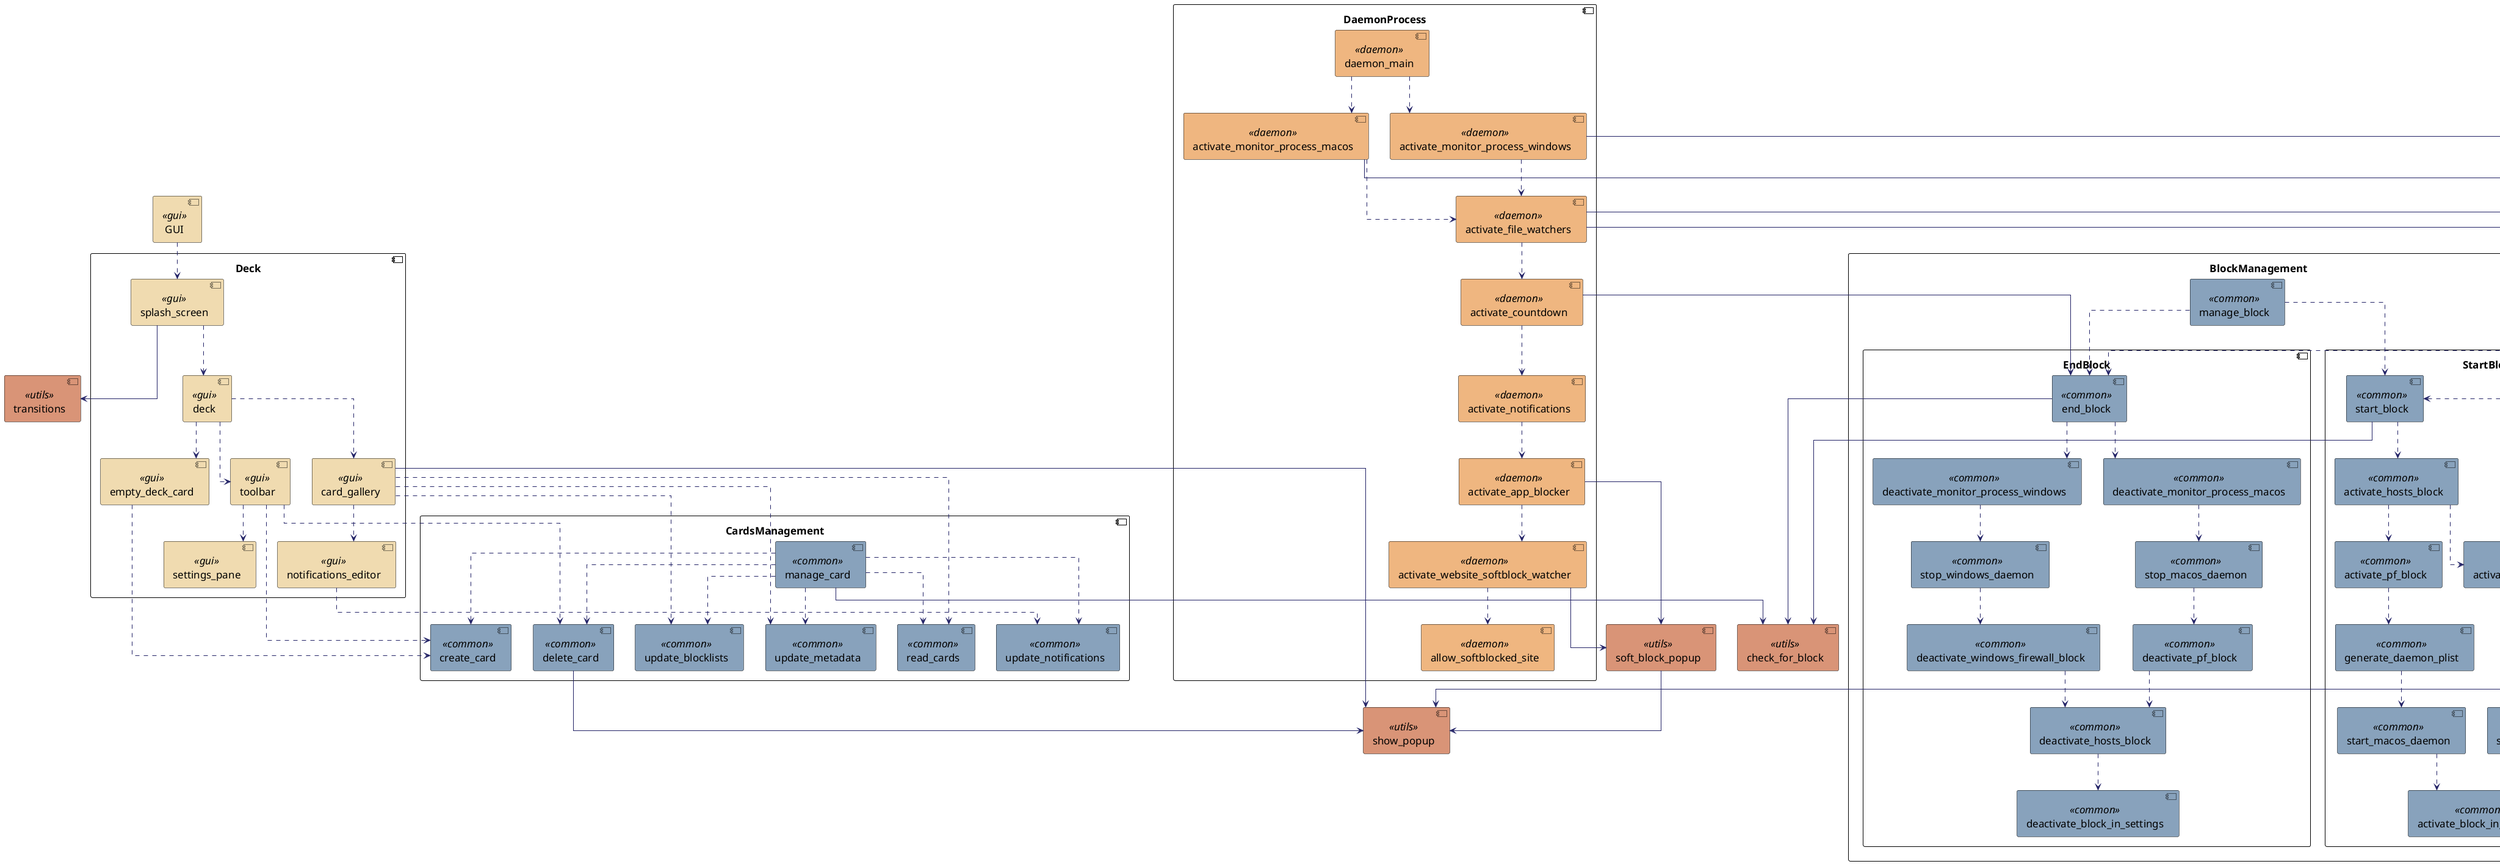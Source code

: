 @startuml
skinparam componentStyle uml2
skinparam linetype ortho
skinparam ArrowFontStyle normal

skinparam component {
    FontColor          black
    FontColor<<monitor>> white
    AttributeFontColor black
    FontSize           17
    AttributeFontSize  15
    AttributeFontname  Droid Sans Mono
    BackgroundColor<<gui>> #f0dbb0
    BackgroundColor<<common>> #88a2bc
    BackgroundColor<<utils>> #d99477
    BackgroundColor<<daemon>> #efb680
    BackgroundColor<<monitor>> #4f6a8f
    BorderColor        black
    ArrowColor         #222266
}


[GUI] <<gui>>

[check_for_block] <<utils>>
[cheater_popup] <<utils>>
[soft_block_popup] <<utils>>
[show_popup] <<utils>>
[transitions] <<utils>>

[cheater_popup] --> [show_popup]
[soft_block_popup] --> [show_popup]

component InitSequence {
    [init] <<common>>
    [check_for_settings] <<common>>
    [create_settings] <<common>>
    [activate_tutorial] <<common>>

    [init] .down.> [check_for_settings]
    [check_for_settings] .down.> [create_settings]
    [create_settings] .down.> [activate_tutorial]
}


component CardsManagement {
    [manage_card] <<common>>
    [read_cards] <<common>>
    [create_card] <<common>>
    [delete_card] <<common>>
    [update_metadata] <<common>>
    [update_blocklists] <<common>>
    [update_notifications] <<common>>

    [manage_card] --> [check_for_block]
    [manage_card] .down.> [create_card]
    [manage_card] .down.> [read_cards]
    [manage_card] .down.> [update_metadata]
    [manage_card] .down.> [update_blocklists]
    [manage_card] .down.> [update_notifications]
    [manage_card] .down.> [delete_card]

    [delete_card] --> [show_popup]
}

component BlockManagement {
    [manage_block] <<common>>

    component StartBlock {
        [start_block] <<common>>
        [activate_hosts_block] <<common>>
        [activate_pf_block] <<common>>
        [activate_windows_firewall_block] <<common>>
        [generate_daemon_plist] <<common>>
        [start_macos_daemon] <<common>>
        [start_windows_daemon] <<common>>
        [activate_block_in_settings] <<common>>

        [manage_block] .down.> [start_block]

        [start_block] --> [check_for_block]
        [start_block] .down.> [activate_hosts_block]

        [activate_hosts_block] .down.> [activate_pf_block]
        [activate_hosts_block] .down.> [activate_windows_firewall_block]

        [activate_pf_block] .down.> [generate_daemon_plist]
        [activate_windows_firewall_block] .down.> [start_windows_daemon]

        [generate_daemon_plist] .down.> [start_macos_daemon]
        [start_macos_daemon] .down.> [activate_block_in_settings]
        [start_windows_daemon] .down.> [activate_block_in_settings]
    }

    component EndBlock {
        [end_block] <<common>>
        [deactivate_monitor_process_macos] <<common>>
        [deactivate_monitor_process_windows] <<common>>
        [deactivate_hosts_block] <<common>>
        [deactivate_pf_block] <<common>>
        [deactivate_windows_firewall_block] <<common>>
        [stop_macos_daemon] <<common>>
        [stop_windows_daemon] <<common>>
        [deactivate_block_in_settings] <<common>>

        [manage_block] .down.> [end_block]

        [end_block] --> [check_for_block]
        [end_block] .down.> [deactivate_monitor_process_macos]
        [end_block] .down.> [deactivate_monitor_process_windows]
        [deactivate_monitor_process_macos] .down.> [stop_macos_daemon]
        [deactivate_monitor_process_windows] .down.> [stop_windows_daemon]

        [stop_macos_daemon] .down.> [deactivate_pf_block]
        [stop_windows_daemon] .down.> [deactivate_windows_firewall_block]

        [deactivate_pf_block] .down.> [deactivate_hosts_block]
        [deactivate_windows_firewall_block] .down.> [deactivate_hosts_block]

        [deactivate_hosts_block] .down.> [deactivate_block_in_settings]
    }
}


component IntegrityFix {
    [integrity_fix] <<common>>

    [integrity_fix] .down.> [init]
    [integrity_fix] --> [cheater_popup]
    [integrity_fix] .down.> [end_block]
    [integrity_fix] .down.> [start_block]
}


component MonitorProcess {
    [monitor_main] <<monitor>>
    [daemon_watcher] <<monitor>>
    [restore_daemon] <<monitor>>

    [monitor_main] .down.> [daemon_watcher]
    [daemon_watcher] .down.> [restore_daemon]
}


component DaemonProcess {
    [daemon_main] <<daemon>>
    [activate_monitor_process_macos] <<daemon>>
    [activate_monitor_process_windows] <<daemon>>
    [activate_file_watchers] <<daemon>>
    [activate_countdown] <<daemon>>
    [activate_notifications] <<daemon>>
    [activate_app_blocker] <<daemon>>
    [activate_website_softblock_watcher] <<daemon>>
    [allow_softblocked_site] <<daemon>>

    [daemon_main] .down.> [activate_monitor_process_macos]
    [daemon_main] .down.> [activate_monitor_process_windows]
    [activate_monitor_process_macos] --> [monitor_main]
    [activate_monitor_process_windows] --> [monitor_main]

    [activate_monitor_process_macos] .down.> [activate_file_watchers]
    [activate_monitor_process_windows] .down.> [activate_file_watchers]
    [activate_file_watchers] --> [integrity_fix]
    [activate_file_watchers] --> [cheater_popup]

    [activate_file_watchers] .down.> [activate_countdown]
    [activate_countdown] --> [end_block]

    [activate_countdown] .down.> [activate_notifications]
    [activate_notifications] .down.> [activate_app_blocker]
    [activate_app_blocker] --> [soft_block_popup]

    [activate_app_blocker] .down.> [activate_website_softblock_watcher]
    [activate_website_softblock_watcher] --> [soft_block_popup]
    [activate_website_softblock_watcher] .down.> [allow_softblocked_site]
}


component Deck {
    [splash_screen] <<gui>> 
    [deck] <<gui>>
    [card_gallery] <<gui>>
    [toolbar] <<gui>>
    [settings_pane] <<gui>>
    [notifications_editor] <<gui>>
    [empty_deck_card] <<gui>>

    [GUI] .down.> [splash_screen]
    [splash_screen] --> [transitions]
    [splash_screen] .down.> [deck]
    [deck] .down.> [card_gallery]
    [deck] .down.> [toolbar]
    [deck] .down.> [empty_deck_card]

    [empty_deck_card] .down.> [create_card]

    [card_gallery] .down.> [read_cards]
    [card_gallery] --> [show_popup]
    [card_gallery] .down.> [update_blocklists]
    [card_gallery] .down.> [update_metadata]

    [card_gallery] .down.> [notifications_editor]
    [notifications_editor] .down.> [update_notifications]

    [toolbar] .down.> [create_card]
    [toolbar] .down.> [delete_card]
    [toolbar] .down.> [settings_pane]
}

@enduml
